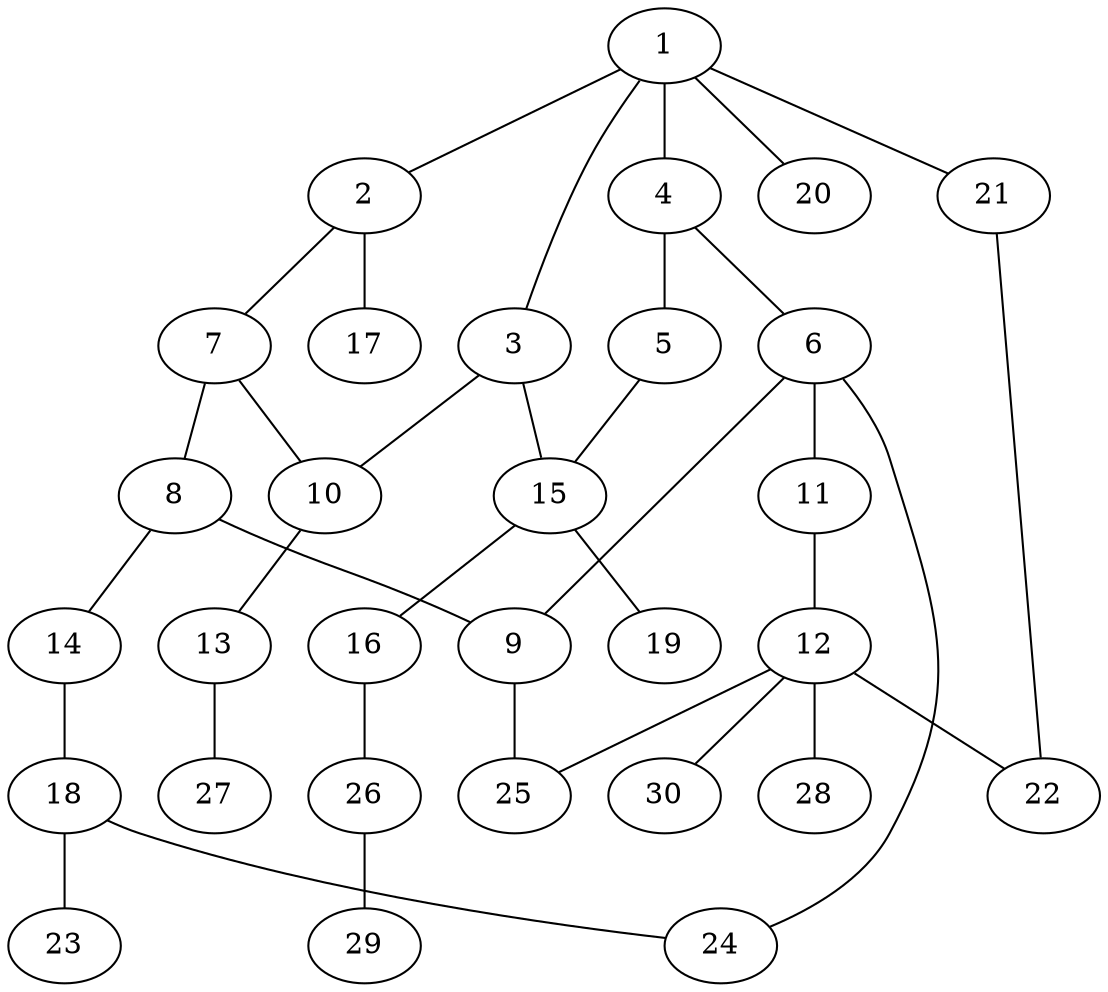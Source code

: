 graph graphname {1--2
1--3
1--4
1--20
1--21
2--7
2--17
3--10
3--15
4--5
4--6
5--15
6--9
6--11
6--24
7--8
7--10
8--9
8--14
9--25
10--13
11--12
12--22
12--25
12--28
12--30
13--27
14--18
15--16
15--19
16--26
18--23
18--24
21--22
26--29
}